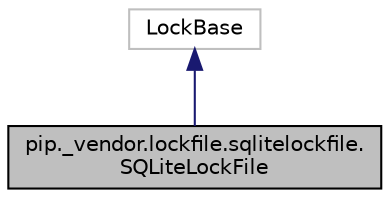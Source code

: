 digraph "pip._vendor.lockfile.sqlitelockfile.SQLiteLockFile"
{
  edge [fontname="Helvetica",fontsize="10",labelfontname="Helvetica",labelfontsize="10"];
  node [fontname="Helvetica",fontsize="10",shape=record];
  Node0 [label="pip._vendor.lockfile.sqlitelockfile.\lSQLiteLockFile",height=0.2,width=0.4,color="black", fillcolor="grey75", style="filled", fontcolor="black"];
  Node1 -> Node0 [dir="back",color="midnightblue",fontsize="10",style="solid",fontname="Helvetica"];
  Node1 [label="LockBase",height=0.2,width=0.4,color="grey75", fillcolor="white", style="filled"];
}
